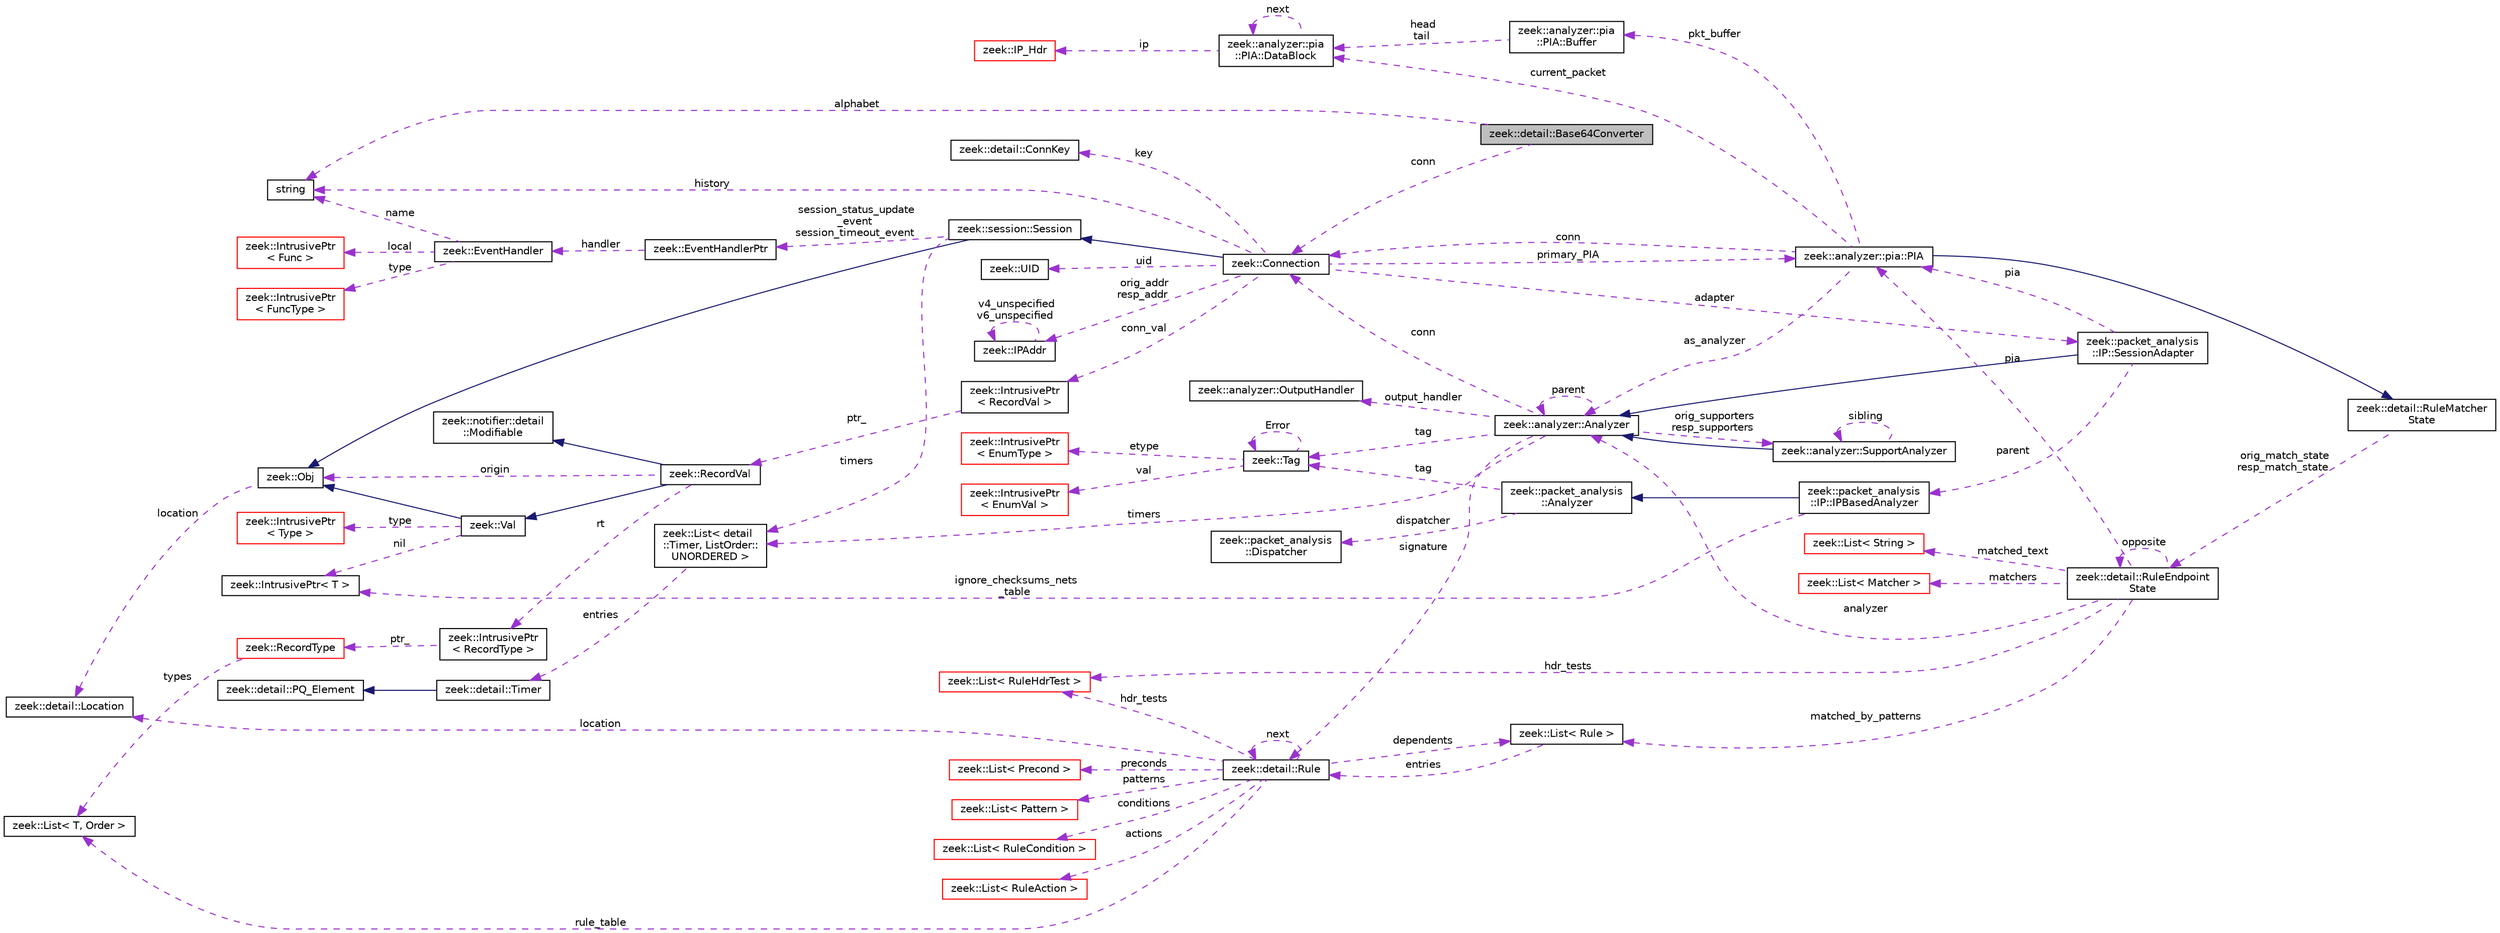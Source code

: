 digraph "zeek::detail::Base64Converter"
{
 // LATEX_PDF_SIZE
  edge [fontname="Helvetica",fontsize="10",labelfontname="Helvetica",labelfontsize="10"];
  node [fontname="Helvetica",fontsize="10",shape=record];
  rankdir="LR";
  Node1 [label="zeek::detail::Base64Converter",height=0.2,width=0.4,color="black", fillcolor="grey75", style="filled", fontcolor="black",tooltip=" "];
  Node2 -> Node1 [dir="back",color="darkorchid3",fontsize="10",style="dashed",label=" alphabet" ,fontname="Helvetica"];
  Node2 [label="string",height=0.2,width=0.4,color="black", fillcolor="white", style="filled",tooltip=" "];
  Node3 -> Node1 [dir="back",color="darkorchid3",fontsize="10",style="dashed",label=" conn" ,fontname="Helvetica"];
  Node3 [label="zeek::Connection",height=0.2,width=0.4,color="black", fillcolor="white", style="filled",URL="$d0/d12/classzeek_1_1Connection.html",tooltip=" "];
  Node4 -> Node3 [dir="back",color="midnightblue",fontsize="10",style="solid",fontname="Helvetica"];
  Node4 [label="zeek::session::Session",height=0.2,width=0.4,color="black", fillcolor="white", style="filled",URL="$d0/dce/classzeek_1_1session_1_1Session.html",tooltip=" "];
  Node5 -> Node4 [dir="back",color="midnightblue",fontsize="10",style="solid",fontname="Helvetica"];
  Node5 [label="zeek::Obj",height=0.2,width=0.4,color="black", fillcolor="white", style="filled",URL="$dd/df1/classzeek_1_1Obj.html",tooltip=" "];
  Node6 -> Node5 [dir="back",color="darkorchid3",fontsize="10",style="dashed",label=" location" ,fontname="Helvetica"];
  Node6 [label="zeek::detail::Location",height=0.2,width=0.4,color="black", fillcolor="white", style="filled",URL="$d5/d1d/classzeek_1_1detail_1_1Location.html",tooltip=" "];
  Node7 -> Node4 [dir="back",color="darkorchid3",fontsize="10",style="dashed",label=" timers" ,fontname="Helvetica"];
  Node7 [label="zeek::List\< detail\l::Timer, ListOrder::\lUNORDERED \>",height=0.2,width=0.4,color="black", fillcolor="white", style="filled",URL="$d2/d8d/classzeek_1_1List.html",tooltip=" "];
  Node8 -> Node7 [dir="back",color="darkorchid3",fontsize="10",style="dashed",label=" entries" ,fontname="Helvetica"];
  Node8 [label="zeek::detail::Timer",height=0.2,width=0.4,color="black", fillcolor="white", style="filled",URL="$d1/da2/classzeek_1_1detail_1_1Timer.html",tooltip=" "];
  Node9 -> Node8 [dir="back",color="midnightblue",fontsize="10",style="solid",fontname="Helvetica"];
  Node9 [label="zeek::detail::PQ_Element",height=0.2,width=0.4,color="black", fillcolor="white", style="filled",URL="$df/d3d/classzeek_1_1detail_1_1PQ__Element.html",tooltip=" "];
  Node10 -> Node4 [dir="back",color="darkorchid3",fontsize="10",style="dashed",label=" session_status_update\l_event\nsession_timeout_event" ,fontname="Helvetica"];
  Node10 [label="zeek::EventHandlerPtr",height=0.2,width=0.4,color="black", fillcolor="white", style="filled",URL="$d7/dc7/classzeek_1_1EventHandlerPtr.html",tooltip=" "];
  Node11 -> Node10 [dir="back",color="darkorchid3",fontsize="10",style="dashed",label=" handler" ,fontname="Helvetica"];
  Node11 [label="zeek::EventHandler",height=0.2,width=0.4,color="black", fillcolor="white", style="filled",URL="$d2/d39/classzeek_1_1EventHandler.html",tooltip=" "];
  Node2 -> Node11 [dir="back",color="darkorchid3",fontsize="10",style="dashed",label=" name" ,fontname="Helvetica"];
  Node12 -> Node11 [dir="back",color="darkorchid3",fontsize="10",style="dashed",label=" local" ,fontname="Helvetica"];
  Node12 [label="zeek::IntrusivePtr\l\< Func \>",height=0.2,width=0.4,color="red", fillcolor="white", style="filled",URL="$d6/dba/classzeek_1_1IntrusivePtr.html",tooltip=" "];
  Node16 -> Node11 [dir="back",color="darkorchid3",fontsize="10",style="dashed",label=" type" ,fontname="Helvetica"];
  Node16 [label="zeek::IntrusivePtr\l\< FuncType \>",height=0.2,width=0.4,color="red", fillcolor="white", style="filled",URL="$d6/dba/classzeek_1_1IntrusivePtr.html",tooltip=" "];
  Node25 -> Node3 [dir="back",color="darkorchid3",fontsize="10",style="dashed",label=" orig_addr\nresp_addr" ,fontname="Helvetica"];
  Node25 [label="zeek::IPAddr",height=0.2,width=0.4,color="black", fillcolor="white", style="filled",URL="$df/de6/classzeek_1_1IPAddr.html",tooltip=" "];
  Node25 -> Node25 [dir="back",color="darkorchid3",fontsize="10",style="dashed",label=" v4_unspecified\nv6_unspecified" ,fontname="Helvetica"];
  Node26 -> Node3 [dir="back",color="darkorchid3",fontsize="10",style="dashed",label=" conn_val" ,fontname="Helvetica"];
  Node26 [label="zeek::IntrusivePtr\l\< RecordVal \>",height=0.2,width=0.4,color="black", fillcolor="white", style="filled",URL="$d6/dba/classzeek_1_1IntrusivePtr.html",tooltip=" "];
  Node27 -> Node26 [dir="back",color="darkorchid3",fontsize="10",style="dashed",label=" ptr_" ,fontname="Helvetica"];
  Node27 [label="zeek::RecordVal",height=0.2,width=0.4,color="black", fillcolor="white", style="filled",URL="$d7/d7e/classzeek_1_1RecordVal.html",tooltip=" "];
  Node28 -> Node27 [dir="back",color="midnightblue",fontsize="10",style="solid",fontname="Helvetica"];
  Node28 [label="zeek::Val",height=0.2,width=0.4,color="black", fillcolor="white", style="filled",URL="$de/d49/classzeek_1_1Val.html",tooltip=" "];
  Node5 -> Node28 [dir="back",color="midnightblue",fontsize="10",style="solid",fontname="Helvetica"];
  Node14 -> Node28 [dir="back",color="darkorchid3",fontsize="10",style="dashed",label=" nil" ,fontname="Helvetica"];
  Node14 [label="zeek::IntrusivePtr\< T \>",height=0.2,width=0.4,color="black", fillcolor="white", style="filled",URL="$d6/dba/classzeek_1_1IntrusivePtr.html",tooltip=" "];
  Node24 -> Node28 [dir="back",color="darkorchid3",fontsize="10",style="dashed",label=" type" ,fontname="Helvetica"];
  Node24 [label="zeek::IntrusivePtr\l\< Type \>",height=0.2,width=0.4,color="red", fillcolor="white", style="filled",URL="$d6/dba/classzeek_1_1IntrusivePtr.html",tooltip=" "];
  Node29 -> Node27 [dir="back",color="midnightblue",fontsize="10",style="solid",fontname="Helvetica"];
  Node29 [label="zeek::notifier::detail\l::Modifiable",height=0.2,width=0.4,color="black", fillcolor="white", style="filled",URL="$d8/d87/classzeek_1_1notifier_1_1detail_1_1Modifiable.html",tooltip=" "];
  Node5 -> Node27 [dir="back",color="darkorchid3",fontsize="10",style="dashed",label=" origin" ,fontname="Helvetica"];
  Node19 -> Node27 [dir="back",color="darkorchid3",fontsize="10",style="dashed",label=" rt" ,fontname="Helvetica"];
  Node19 [label="zeek::IntrusivePtr\l\< RecordType \>",height=0.2,width=0.4,color="black", fillcolor="white", style="filled",URL="$d6/dba/classzeek_1_1IntrusivePtr.html",tooltip=" "];
  Node20 -> Node19 [dir="back",color="darkorchid3",fontsize="10",style="dashed",label=" ptr_" ,fontname="Helvetica"];
  Node20 [label="zeek::RecordType",height=0.2,width=0.4,color="red", fillcolor="white", style="filled",URL="$df/d5b/classzeek_1_1RecordType.html",tooltip=" "];
  Node21 -> Node20 [dir="back",color="darkorchid3",fontsize="10",style="dashed",label=" types" ,fontname="Helvetica"];
  Node21 [label="zeek::List\< T, Order \>",height=0.2,width=0.4,color="black", fillcolor="white", style="filled",URL="$d2/d8d/classzeek_1_1List.html",tooltip=" "];
  Node30 -> Node3 [dir="back",color="darkorchid3",fontsize="10",style="dashed",label=" key" ,fontname="Helvetica"];
  Node30 [label="zeek::detail::ConnKey",height=0.2,width=0.4,color="black", fillcolor="white", style="filled",URL="$d6/dfc/classzeek_1_1detail_1_1ConnKey.html",tooltip=" "];
  Node2 -> Node3 [dir="back",color="darkorchid3",fontsize="10",style="dashed",label=" history" ,fontname="Helvetica"];
  Node31 -> Node3 [dir="back",color="darkorchid3",fontsize="10",style="dashed",label=" adapter" ,fontname="Helvetica"];
  Node31 [label="zeek::packet_analysis\l::IP::SessionAdapter",height=0.2,width=0.4,color="black", fillcolor="white", style="filled",URL="$d3/db4/classzeek_1_1packet__analysis_1_1IP_1_1SessionAdapter.html",tooltip=" "];
  Node32 -> Node31 [dir="back",color="midnightblue",fontsize="10",style="solid",fontname="Helvetica"];
  Node32 [label="zeek::analyzer::Analyzer",height=0.2,width=0.4,color="black", fillcolor="white", style="filled",URL="$d0/d4f/classzeek_1_1analyzer_1_1Analyzer.html",tooltip=" "];
  Node33 -> Node32 [dir="back",color="darkorchid3",fontsize="10",style="dashed",label=" tag" ,fontname="Helvetica"];
  Node33 [label="zeek::Tag",height=0.2,width=0.4,color="black", fillcolor="white", style="filled",URL="$d3/dd0/classzeek_1_1Tag.html",tooltip=" "];
  Node33 -> Node33 [dir="back",color="darkorchid3",fontsize="10",style="dashed",label=" Error" ,fontname="Helvetica"];
  Node34 -> Node33 [dir="back",color="darkorchid3",fontsize="10",style="dashed",label=" val" ,fontname="Helvetica"];
  Node34 [label="zeek::IntrusivePtr\l\< EnumVal \>",height=0.2,width=0.4,color="red", fillcolor="white", style="filled",URL="$d6/dba/classzeek_1_1IntrusivePtr.html",tooltip=" "];
  Node37 -> Node33 [dir="back",color="darkorchid3",fontsize="10",style="dashed",label=" etype" ,fontname="Helvetica"];
  Node37 [label="zeek::IntrusivePtr\l\< EnumType \>",height=0.2,width=0.4,color="red", fillcolor="white", style="filled",URL="$d6/dba/classzeek_1_1IntrusivePtr.html",tooltip=" "];
  Node3 -> Node32 [dir="back",color="darkorchid3",fontsize="10",style="dashed",label=" conn" ,fontname="Helvetica"];
  Node32 -> Node32 [dir="back",color="darkorchid3",fontsize="10",style="dashed",label=" parent" ,fontname="Helvetica"];
  Node39 -> Node32 [dir="back",color="darkorchid3",fontsize="10",style="dashed",label=" signature" ,fontname="Helvetica"];
  Node39 [label="zeek::detail::Rule",height=0.2,width=0.4,color="black", fillcolor="white", style="filled",URL="$d2/d1d/classzeek_1_1detail_1_1Rule.html",tooltip=" "];
  Node40 -> Node39 [dir="back",color="darkorchid3",fontsize="10",style="dashed",label=" hdr_tests" ,fontname="Helvetica"];
  Node40 [label="zeek::List\< RuleHdrTest \>",height=0.2,width=0.4,color="red", fillcolor="white", style="filled",URL="$d2/d8d/classzeek_1_1List.html",tooltip=" "];
  Node55 -> Node39 [dir="back",color="darkorchid3",fontsize="10",style="dashed",label=" conditions" ,fontname="Helvetica"];
  Node55 [label="zeek::List\< RuleCondition \>",height=0.2,width=0.4,color="red", fillcolor="white", style="filled",URL="$d2/d8d/classzeek_1_1List.html",tooltip=" "];
  Node57 -> Node39 [dir="back",color="darkorchid3",fontsize="10",style="dashed",label=" actions" ,fontname="Helvetica"];
  Node57 [label="zeek::List\< RuleAction \>",height=0.2,width=0.4,color="red", fillcolor="white", style="filled",URL="$d2/d8d/classzeek_1_1List.html",tooltip=" "];
  Node59 -> Node39 [dir="back",color="darkorchid3",fontsize="10",style="dashed",label=" preconds" ,fontname="Helvetica"];
  Node59 [label="zeek::List\< Precond \>",height=0.2,width=0.4,color="red", fillcolor="white", style="filled",URL="$d2/d8d/classzeek_1_1List.html",tooltip=" "];
  Node61 -> Node39 [dir="back",color="darkorchid3",fontsize="10",style="dashed",label=" dependents" ,fontname="Helvetica"];
  Node61 [label="zeek::List\< Rule \>",height=0.2,width=0.4,color="black", fillcolor="white", style="filled",URL="$d2/d8d/classzeek_1_1List.html",tooltip=" "];
  Node39 -> Node61 [dir="back",color="darkorchid3",fontsize="10",style="dashed",label=" entries" ,fontname="Helvetica"];
  Node62 -> Node39 [dir="back",color="darkorchid3",fontsize="10",style="dashed",label=" patterns" ,fontname="Helvetica"];
  Node62 [label="zeek::List\< Pattern \>",height=0.2,width=0.4,color="red", fillcolor="white", style="filled",URL="$d2/d8d/classzeek_1_1List.html",tooltip=" "];
  Node39 -> Node39 [dir="back",color="darkorchid3",fontsize="10",style="dashed",label=" next" ,fontname="Helvetica"];
  Node6 -> Node39 [dir="back",color="darkorchid3",fontsize="10",style="dashed",label=" location" ,fontname="Helvetica"];
  Node21 -> Node39 [dir="back",color="darkorchid3",fontsize="10",style="dashed",label=" rule_table" ,fontname="Helvetica"];
  Node64 -> Node32 [dir="back",color="darkorchid3",fontsize="10",style="dashed",label=" output_handler" ,fontname="Helvetica"];
  Node64 [label="zeek::analyzer::OutputHandler",height=0.2,width=0.4,color="black", fillcolor="white", style="filled",URL="$db/d31/classzeek_1_1analyzer_1_1OutputHandler.html",tooltip=" "];
  Node65 -> Node32 [dir="back",color="darkorchid3",fontsize="10",style="dashed",label=" orig_supporters\nresp_supporters" ,fontname="Helvetica"];
  Node65 [label="zeek::analyzer::SupportAnalyzer",height=0.2,width=0.4,color="black", fillcolor="white", style="filled",URL="$d6/d22/classzeek_1_1analyzer_1_1SupportAnalyzer.html",tooltip=" "];
  Node32 -> Node65 [dir="back",color="midnightblue",fontsize="10",style="solid",fontname="Helvetica"];
  Node65 -> Node65 [dir="back",color="darkorchid3",fontsize="10",style="dashed",label=" sibling" ,fontname="Helvetica"];
  Node7 -> Node32 [dir="back",color="darkorchid3",fontsize="10",style="dashed",label=" timers" ,fontname="Helvetica"];
  Node66 -> Node31 [dir="back",color="darkorchid3",fontsize="10",style="dashed",label=" parent" ,fontname="Helvetica"];
  Node66 [label="zeek::packet_analysis\l::IP::IPBasedAnalyzer",height=0.2,width=0.4,color="black", fillcolor="white", style="filled",URL="$df/d05/classzeek_1_1packet__analysis_1_1IP_1_1IPBasedAnalyzer.html",tooltip=" "];
  Node67 -> Node66 [dir="back",color="midnightblue",fontsize="10",style="solid",fontname="Helvetica"];
  Node67 [label="zeek::packet_analysis\l::Analyzer",height=0.2,width=0.4,color="black", fillcolor="white", style="filled",URL="$d0/db5/classzeek_1_1packet__analysis_1_1Analyzer.html",tooltip=" "];
  Node33 -> Node67 [dir="back",color="darkorchid3",fontsize="10",style="dashed",label=" tag" ,fontname="Helvetica"];
  Node68 -> Node67 [dir="back",color="darkorchid3",fontsize="10",style="dashed",label=" dispatcher" ,fontname="Helvetica"];
  Node68 [label="zeek::packet_analysis\l::Dispatcher",height=0.2,width=0.4,color="black", fillcolor="white", style="filled",URL="$df/d74/classzeek_1_1packet__analysis_1_1Dispatcher.html",tooltip=" "];
  Node14 -> Node66 [dir="back",color="darkorchid3",fontsize="10",style="dashed",label=" ignore_checksums_nets\l_table" ,fontname="Helvetica"];
  Node69 -> Node31 [dir="back",color="darkorchid3",fontsize="10",style="dashed",label=" pia" ,fontname="Helvetica"];
  Node69 [label="zeek::analyzer::pia::PIA",height=0.2,width=0.4,color="black", fillcolor="white", style="filled",URL="$dc/d39/classzeek_1_1analyzer_1_1pia_1_1PIA.html",tooltip=" "];
  Node70 -> Node69 [dir="back",color="midnightblue",fontsize="10",style="solid",fontname="Helvetica"];
  Node70 [label="zeek::detail::RuleMatcher\lState",height=0.2,width=0.4,color="black", fillcolor="white", style="filled",URL="$d2/d5d/classzeek_1_1detail_1_1RuleMatcherState.html",tooltip=" "];
  Node71 -> Node70 [dir="back",color="darkorchid3",fontsize="10",style="dashed",label=" orig_match_state\nresp_match_state" ,fontname="Helvetica"];
  Node71 [label="zeek::detail::RuleEndpoint\lState",height=0.2,width=0.4,color="black", fillcolor="white", style="filled",URL="$dc/da2/classzeek_1_1detail_1_1RuleEndpointState.html",tooltip=" "];
  Node32 -> Node71 [dir="back",color="darkorchid3",fontsize="10",style="dashed",label=" analyzer" ,fontname="Helvetica"];
  Node71 -> Node71 [dir="back",color="darkorchid3",fontsize="10",style="dashed",label=" opposite" ,fontname="Helvetica"];
  Node69 -> Node71 [dir="back",color="darkorchid3",fontsize="10",style="dashed",label=" pia" ,fontname="Helvetica"];
  Node72 -> Node71 [dir="back",color="darkorchid3",fontsize="10",style="dashed",label=" matchers" ,fontname="Helvetica"];
  Node72 [label="zeek::List\< Matcher \>",height=0.2,width=0.4,color="red", fillcolor="white", style="filled",URL="$d2/d8d/classzeek_1_1List.html",tooltip=" "];
  Node40 -> Node71 [dir="back",color="darkorchid3",fontsize="10",style="dashed",label=" hdr_tests" ,fontname="Helvetica"];
  Node61 -> Node71 [dir="back",color="darkorchid3",fontsize="10",style="dashed",label=" matched_by_patterns" ,fontname="Helvetica"];
  Node75 -> Node71 [dir="back",color="darkorchid3",fontsize="10",style="dashed",label=" matched_text" ,fontname="Helvetica"];
  Node75 [label="zeek::List\< String \>",height=0.2,width=0.4,color="red", fillcolor="white", style="filled",URL="$d2/d8d/classzeek_1_1List.html",tooltip=" "];
  Node77 -> Node69 [dir="back",color="darkorchid3",fontsize="10",style="dashed",label=" pkt_buffer" ,fontname="Helvetica"];
  Node77 [label="zeek::analyzer::pia\l::PIA::Buffer",height=0.2,width=0.4,color="black", fillcolor="white", style="filled",URL="$dc/d06/structzeek_1_1analyzer_1_1pia_1_1PIA_1_1Buffer.html",tooltip=" "];
  Node78 -> Node77 [dir="back",color="darkorchid3",fontsize="10",style="dashed",label=" head\ntail" ,fontname="Helvetica"];
  Node78 [label="zeek::analyzer::pia\l::PIA::DataBlock",height=0.2,width=0.4,color="black", fillcolor="white", style="filled",URL="$dc/d39/classzeek_1_1analyzer_1_1pia_1_1PIA.html#dd/df9/structzeek_1_1analyzer_1_1pia_1_1PIA_1_1DataBlock",tooltip=" "];
  Node79 -> Node78 [dir="back",color="darkorchid3",fontsize="10",style="dashed",label=" ip" ,fontname="Helvetica"];
  Node79 [label="zeek::IP_Hdr",height=0.2,width=0.4,color="red", fillcolor="white", style="filled",URL="$d7/d06/classzeek_1_1IP__Hdr.html",tooltip=" "];
  Node78 -> Node78 [dir="back",color="darkorchid3",fontsize="10",style="dashed",label=" next" ,fontname="Helvetica"];
  Node32 -> Node69 [dir="back",color="darkorchid3",fontsize="10",style="dashed",label=" as_analyzer" ,fontname="Helvetica"];
  Node3 -> Node69 [dir="back",color="darkorchid3",fontsize="10",style="dashed",label=" conn" ,fontname="Helvetica"];
  Node78 -> Node69 [dir="back",color="darkorchid3",fontsize="10",style="dashed",label=" current_packet" ,fontname="Helvetica"];
  Node69 -> Node3 [dir="back",color="darkorchid3",fontsize="10",style="dashed",label=" primary_PIA" ,fontname="Helvetica"];
  Node82 -> Node3 [dir="back",color="darkorchid3",fontsize="10",style="dashed",label=" uid" ,fontname="Helvetica"];
  Node82 [label="zeek::UID",height=0.2,width=0.4,color="black", fillcolor="white", style="filled",URL="$db/dea/classzeek_1_1UID.html",tooltip=" "];
}

